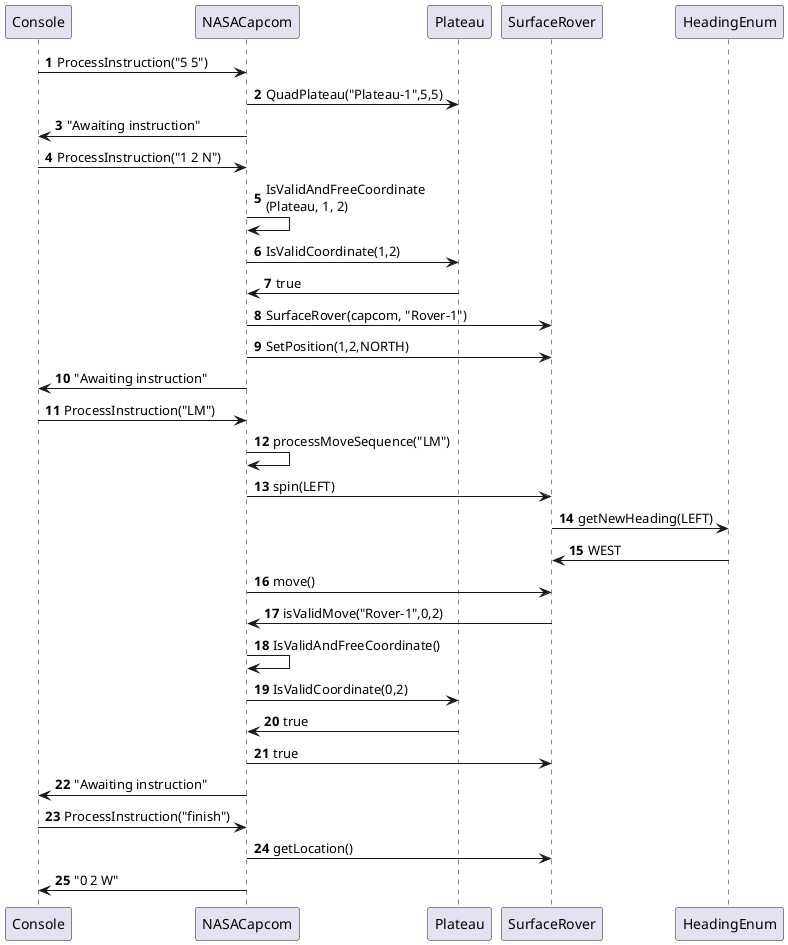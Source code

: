 @startuml
'https://plantuml.com/sequence-diagram

autonumber

Console -> NASACapcom: ProcessInstruction("5 5")
NASACapcom -> Plateau: QuadPlateau("Plateau-1",5,5)
NASACapcom -> Console: "Awaiting instruction"
Console -> NASACapcom: ProcessInstruction("1 2 N")
NASACapcom -> NASACapcom: IsValidAndFreeCoordinate\n(Plateau, 1, 2)
NASACapcom -> Plateau: IsValidCoordinate(1,2)
Plateau -> NASACapcom: true
NASACapcom -> SurfaceRover : SurfaceRover(capcom, "Rover-1")
NASACapcom -> SurfaceRover : SetPosition(1,2,NORTH)
NASACapcom -> Console: "Awaiting instruction"
Console -> NASACapcom: ProcessInstruction("LM")
NASACapcom -> NASACapcom: processMoveSequence("LM")
NASACapcom -> SurfaceRover: spin(LEFT)
SurfaceRover -> HeadingEnum: getNewHeading(LEFT)
HeadingEnum -> SurfaceRover: WEST
NASACapcom -> SurfaceRover: move()
SurfaceRover -> NASACapcom : isValidMove("Rover-1",0,2)
NASACapcom -> NASACapcom: IsValidAndFreeCoordinate()
NASACapcom -> Plateau: IsValidCoordinate(0,2)
Plateau -> NASACapcom: true
NASACapcom -> SurfaceRover: true
NASACapcom -> Console: "Awaiting instruction"
Console -> NASACapcom: ProcessInstruction("finish")
NASACapcom -> SurfaceRover : getLocation()
NASACapcom -> Console : "0 2 W"

@enduml